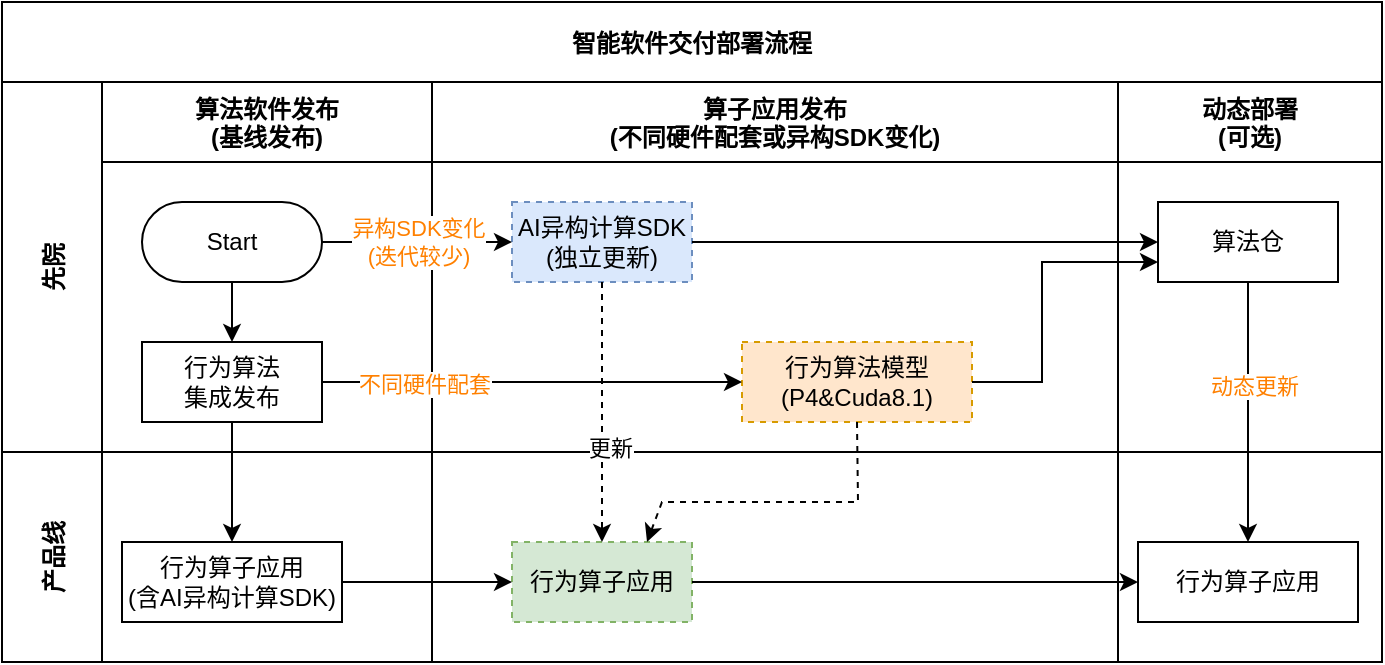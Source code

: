 <mxfile version="17.1.2" type="github">
  <diagram id="kgpKYQtTHZ0yAKxKKP6v" name="Page-1">
    <mxGraphModel dx="1038" dy="580" grid="0" gridSize="10" guides="1" tooltips="1" connect="1" arrows="1" fold="1" page="1" pageScale="1" pageWidth="850" pageHeight="1100" math="0" shadow="0">
      <root>
        <mxCell id="0" />
        <mxCell id="1" parent="0" />
        <mxCell id="3nuBFxr9cyL0pnOWT2aG-1" value="智能软件交付部署流程" style="shape=table;childLayout=tableLayout;startSize=40;collapsible=0;recursiveResize=0;expand=0;fillColor=none;fontStyle=1" parent="1" vertex="1">
          <mxGeometry x="80" y="70" width="690" height="330" as="geometry" />
        </mxCell>
        <mxCell id="3nuBFxr9cyL0pnOWT2aG-2" value="" style="edgeStyle=orthogonalEdgeStyle;rounded=0;orthogonalLoop=1;jettySize=auto;html=1;" parent="3nuBFxr9cyL0pnOWT2aG-1" source="3nuBFxr9cyL0pnOWT2aG-7" target="3nuBFxr9cyL0pnOWT2aG-17" edge="1">
          <mxGeometry relative="1" as="geometry" />
        </mxCell>
        <mxCell id="3nuBFxr9cyL0pnOWT2aG-3" value="先院" style="shape=tableRow;horizontal=0;swimlaneHead=0;swimlaneBody=0;top=0;left=0;bottom=0;right=0;fillColor=none;points=[[0,0.5],[1,0.5]];portConstraint=eastwest;startSize=50;collapsible=0;recursiveResize=0;expand=0;fontStyle=1;" parent="3nuBFxr9cyL0pnOWT2aG-1" vertex="1">
          <mxGeometry y="40" width="690" height="185" as="geometry" />
        </mxCell>
        <mxCell id="3nuBFxr9cyL0pnOWT2aG-4" value="算法软件发布&#xa;(基线发布)" style="swimlane;swimlaneHead=0;swimlaneBody=0;connectable=0;fillColor=none;startSize=40;collapsible=0;recursiveResize=0;expand=0;fontStyle=1;" parent="3nuBFxr9cyL0pnOWT2aG-3" vertex="1">
          <mxGeometry x="50" width="165" height="185" as="geometry">
            <mxRectangle width="165" height="185" as="alternateBounds" />
          </mxGeometry>
        </mxCell>
        <mxCell id="3nuBFxr9cyL0pnOWT2aG-5" style="edgeStyle=orthogonalEdgeStyle;rounded=0;orthogonalLoop=1;jettySize=auto;html=1;" parent="3nuBFxr9cyL0pnOWT2aG-4" source="3nuBFxr9cyL0pnOWT2aG-6" target="3nuBFxr9cyL0pnOWT2aG-7" edge="1">
          <mxGeometry relative="1" as="geometry" />
        </mxCell>
        <mxCell id="3nuBFxr9cyL0pnOWT2aG-6" value="Start" style="rounded=1;whiteSpace=wrap;html=1;arcSize=50;" parent="3nuBFxr9cyL0pnOWT2aG-4" vertex="1">
          <mxGeometry x="20" y="60" width="90" height="40" as="geometry" />
        </mxCell>
        <mxCell id="3nuBFxr9cyL0pnOWT2aG-7" value="行为算法&lt;br&gt;集成发布" style="rounded=0;whiteSpace=wrap;html=1;" parent="3nuBFxr9cyL0pnOWT2aG-4" vertex="1">
          <mxGeometry x="20" y="130" width="90" height="40" as="geometry" />
        </mxCell>
        <mxCell id="3nuBFxr9cyL0pnOWT2aG-8" value="算子应用发布&#xa;(不同硬件配套或异构SDK变化)" style="swimlane;swimlaneHead=0;swimlaneBody=0;connectable=0;fillColor=none;startSize=40;collapsible=0;recursiveResize=0;expand=0;fontStyle=1;" parent="3nuBFxr9cyL0pnOWT2aG-3" vertex="1">
          <mxGeometry x="215" width="343" height="185" as="geometry">
            <mxRectangle width="343" height="185" as="alternateBounds" />
          </mxGeometry>
        </mxCell>
        <mxCell id="3nuBFxr9cyL0pnOWT2aG-9" value="AI异构计算SDK&lt;br&gt;(独立更新)" style="rounded=0;whiteSpace=wrap;html=1;dashed=1;fillColor=#dae8fc;strokeColor=#6c8ebf;" parent="3nuBFxr9cyL0pnOWT2aG-8" vertex="1">
          <mxGeometry x="40" y="60" width="90" height="40" as="geometry" />
        </mxCell>
        <mxCell id="fMINtGCbqzZVNf0ZRUMN-2" value="行为算法模型&lt;br&gt;(P4&amp;amp;Cuda8.1)" style="rounded=0;whiteSpace=wrap;html=1;fillColor=#ffe6cc;strokeColor=#d79b00;dashed=1;" vertex="1" parent="3nuBFxr9cyL0pnOWT2aG-8">
          <mxGeometry x="155" y="130" width="115" height="40" as="geometry" />
        </mxCell>
        <mxCell id="3nuBFxr9cyL0pnOWT2aG-11" value="动态部署&#xa;(可选)" style="swimlane;swimlaneHead=0;swimlaneBody=0;connectable=0;fillColor=none;startSize=40;collapsible=0;recursiveResize=0;expand=0;fontStyle=1;" parent="3nuBFxr9cyL0pnOWT2aG-3" vertex="1">
          <mxGeometry x="558" width="132" height="185" as="geometry">
            <mxRectangle width="132" height="185" as="alternateBounds" />
          </mxGeometry>
        </mxCell>
        <mxCell id="3nuBFxr9cyL0pnOWT2aG-13" value="算法仓" style="rounded=0;whiteSpace=wrap;html=1;" parent="3nuBFxr9cyL0pnOWT2aG-11" vertex="1">
          <mxGeometry x="20" y="60" width="90" height="40" as="geometry" />
        </mxCell>
        <mxCell id="3nuBFxr9cyL0pnOWT2aG-24" value="&lt;font color=&quot;#ff8000&quot;&gt;异构SDK变化&lt;br&gt;(迭代较少)&lt;br&gt;&lt;/font&gt;" style="edgeStyle=orthogonalEdgeStyle;rounded=0;orthogonalLoop=1;jettySize=auto;html=1;exitX=1;exitY=0.5;exitDx=0;exitDy=0;" parent="3nuBFxr9cyL0pnOWT2aG-3" source="3nuBFxr9cyL0pnOWT2aG-6" target="3nuBFxr9cyL0pnOWT2aG-9" edge="1">
          <mxGeometry relative="1" as="geometry">
            <Array as="points">
              <mxPoint x="210" y="80" />
              <mxPoint x="210" y="80" />
            </Array>
          </mxGeometry>
        </mxCell>
        <mxCell id="fMINtGCbqzZVNf0ZRUMN-12" value="" style="endArrow=classic;html=1;rounded=0;exitX=1;exitY=0.5;exitDx=0;exitDy=0;entryX=0;entryY=0.5;entryDx=0;entryDy=0;" edge="1" parent="3nuBFxr9cyL0pnOWT2aG-3" source="3nuBFxr9cyL0pnOWT2aG-7" target="fMINtGCbqzZVNf0ZRUMN-2">
          <mxGeometry width="50" height="50" relative="1" as="geometry">
            <mxPoint x="160" y="390" as="sourcePoint" />
            <mxPoint x="210" y="340" as="targetPoint" />
          </mxGeometry>
        </mxCell>
        <mxCell id="fMINtGCbqzZVNf0ZRUMN-13" value="&lt;font color=&quot;#ff8000&quot;&gt;不同硬件配套&lt;/font&gt;" style="edgeLabel;html=1;align=center;verticalAlign=middle;resizable=0;points=[];" vertex="1" connectable="0" parent="fMINtGCbqzZVNf0ZRUMN-12">
          <mxGeometry x="-0.518" y="-1" relative="1" as="geometry">
            <mxPoint as="offset" />
          </mxGeometry>
        </mxCell>
        <mxCell id="fMINtGCbqzZVNf0ZRUMN-18" value="" style="endArrow=classic;html=1;rounded=0;fontColor=#FF8000;exitX=1;exitY=0.5;exitDx=0;exitDy=0;entryX=0;entryY=0.5;entryDx=0;entryDy=0;" edge="1" parent="3nuBFxr9cyL0pnOWT2aG-3" source="3nuBFxr9cyL0pnOWT2aG-9" target="3nuBFxr9cyL0pnOWT2aG-13">
          <mxGeometry width="50" height="50" relative="1" as="geometry">
            <mxPoint x="540" y="400" as="sourcePoint" />
            <mxPoint x="590" y="350" as="targetPoint" />
          </mxGeometry>
        </mxCell>
        <mxCell id="fMINtGCbqzZVNf0ZRUMN-19" value="" style="endArrow=classic;html=1;rounded=0;fontColor=#FF8000;exitX=1;exitY=0.5;exitDx=0;exitDy=0;entryX=0;entryY=0.75;entryDx=0;entryDy=0;" edge="1" parent="3nuBFxr9cyL0pnOWT2aG-3" source="fMINtGCbqzZVNf0ZRUMN-2" target="3nuBFxr9cyL0pnOWT2aG-13">
          <mxGeometry width="50" height="50" relative="1" as="geometry">
            <mxPoint x="540" y="420" as="sourcePoint" />
            <mxPoint x="590" y="370" as="targetPoint" />
            <Array as="points">
              <mxPoint x="520" y="150" />
              <mxPoint x="520" y="90" />
            </Array>
          </mxGeometry>
        </mxCell>
        <mxCell id="3nuBFxr9cyL0pnOWT2aG-15" value="产品线" style="shape=tableRow;horizontal=0;swimlaneHead=0;swimlaneBody=0;top=0;left=0;bottom=0;right=0;fillColor=none;points=[[0,0.5],[1,0.5]];portConstraint=eastwest;startSize=50;collapsible=0;recursiveResize=0;expand=0;fontStyle=1;" parent="3nuBFxr9cyL0pnOWT2aG-1" vertex="1">
          <mxGeometry y="225" width="690" height="105" as="geometry" />
        </mxCell>
        <mxCell id="3nuBFxr9cyL0pnOWT2aG-16" value="" style="swimlane;swimlaneHead=0;swimlaneBody=0;connectable=0;fillColor=none;startSize=0;collapsible=0;recursiveResize=0;expand=0;fontStyle=1;" parent="3nuBFxr9cyL0pnOWT2aG-15" vertex="1">
          <mxGeometry x="50" width="165" height="105" as="geometry">
            <mxRectangle width="165" height="105" as="alternateBounds" />
          </mxGeometry>
        </mxCell>
        <mxCell id="3nuBFxr9cyL0pnOWT2aG-17" value="行为算子应用&lt;br&gt;(含AI异构计算SDK)" style="rounded=0;whiteSpace=wrap;html=1;" parent="3nuBFxr9cyL0pnOWT2aG-16" vertex="1">
          <mxGeometry x="10" y="45" width="110" height="40" as="geometry" />
        </mxCell>
        <mxCell id="3nuBFxr9cyL0pnOWT2aG-18" value="" style="swimlane;swimlaneHead=0;swimlaneBody=0;connectable=0;fillColor=none;startSize=0;collapsible=0;recursiveResize=0;expand=0;fontStyle=1;" parent="3nuBFxr9cyL0pnOWT2aG-15" vertex="1">
          <mxGeometry x="215" width="343" height="105" as="geometry">
            <mxRectangle width="343" height="105" as="alternateBounds" />
          </mxGeometry>
        </mxCell>
        <mxCell id="3nuBFxr9cyL0pnOWT2aG-20" value="行为算子应用" style="rounded=0;whiteSpace=wrap;html=1;fillColor=#d5e8d4;strokeColor=#82b366;dashed=1;" parent="3nuBFxr9cyL0pnOWT2aG-18" vertex="1">
          <mxGeometry x="40" y="45" width="90" height="40" as="geometry" />
        </mxCell>
        <mxCell id="3nuBFxr9cyL0pnOWT2aG-23" value="" style="swimlane;swimlaneHead=0;swimlaneBody=0;connectable=0;fillColor=none;startSize=0;collapsible=0;recursiveResize=0;expand=0;fontStyle=1;" parent="3nuBFxr9cyL0pnOWT2aG-15" vertex="1">
          <mxGeometry x="558" width="132" height="105" as="geometry">
            <mxRectangle width="132" height="105" as="alternateBounds" />
          </mxGeometry>
        </mxCell>
        <mxCell id="fMINtGCbqzZVNf0ZRUMN-20" value="行为算子应用" style="rounded=0;whiteSpace=wrap;html=1;" vertex="1" parent="3nuBFxr9cyL0pnOWT2aG-23">
          <mxGeometry x="10" y="45" width="110" height="40" as="geometry" />
        </mxCell>
        <mxCell id="fMINtGCbqzZVNf0ZRUMN-4" value="" style="endArrow=classic;html=1;rounded=0;exitX=1;exitY=0.5;exitDx=0;exitDy=0;entryX=0;entryY=0.5;entryDx=0;entryDy=0;" edge="1" parent="3nuBFxr9cyL0pnOWT2aG-15" source="3nuBFxr9cyL0pnOWT2aG-17" target="3nuBFxr9cyL0pnOWT2aG-20">
          <mxGeometry width="50" height="50" relative="1" as="geometry">
            <mxPoint x="230" y="170" as="sourcePoint" />
            <mxPoint x="280" y="120" as="targetPoint" />
          </mxGeometry>
        </mxCell>
        <mxCell id="fMINtGCbqzZVNf0ZRUMN-23" value="" style="endArrow=classic;html=1;rounded=0;fontColor=#FF8000;entryX=0;entryY=0.5;entryDx=0;entryDy=0;exitX=1;exitY=0.5;exitDx=0;exitDy=0;" edge="1" parent="3nuBFxr9cyL0pnOWT2aG-15" source="3nuBFxr9cyL0pnOWT2aG-20" target="fMINtGCbqzZVNf0ZRUMN-20">
          <mxGeometry width="50" height="50" relative="1" as="geometry">
            <mxPoint x="370" y="195" as="sourcePoint" />
            <mxPoint x="420" y="145" as="targetPoint" />
          </mxGeometry>
        </mxCell>
        <mxCell id="fMINtGCbqzZVNf0ZRUMN-6" value="" style="endArrow=classic;html=1;rounded=0;exitX=0.5;exitY=1;exitDx=0;exitDy=0;entryX=0.5;entryY=0;entryDx=0;entryDy=0;dashed=1;" edge="1" parent="3nuBFxr9cyL0pnOWT2aG-1" source="3nuBFxr9cyL0pnOWT2aG-9" target="3nuBFxr9cyL0pnOWT2aG-20">
          <mxGeometry width="50" height="50" relative="1" as="geometry">
            <mxPoint x="50" y="420" as="sourcePoint" />
            <mxPoint x="100" y="370" as="targetPoint" />
          </mxGeometry>
        </mxCell>
        <mxCell id="fMINtGCbqzZVNf0ZRUMN-10" value="更新" style="edgeLabel;html=1;align=center;verticalAlign=middle;resizable=0;points=[];" vertex="1" connectable="0" parent="fMINtGCbqzZVNf0ZRUMN-6">
          <mxGeometry x="0.279" y="4" relative="1" as="geometry">
            <mxPoint as="offset" />
          </mxGeometry>
        </mxCell>
        <mxCell id="fMINtGCbqzZVNf0ZRUMN-15" value="" style="endArrow=classic;html=1;rounded=0;dashed=1;fontColor=#FF8000;exitX=0.5;exitY=1;exitDx=0;exitDy=0;entryX=0.75;entryY=0;entryDx=0;entryDy=0;" edge="1" parent="3nuBFxr9cyL0pnOWT2aG-1" source="fMINtGCbqzZVNf0ZRUMN-2" target="3nuBFxr9cyL0pnOWT2aG-20">
          <mxGeometry width="50" height="50" relative="1" as="geometry">
            <mxPoint x="390" y="410" as="sourcePoint" />
            <mxPoint x="320" y="260" as="targetPoint" />
            <Array as="points">
              <mxPoint x="428" y="250" />
              <mxPoint x="330" y="250" />
            </Array>
          </mxGeometry>
        </mxCell>
        <mxCell id="3nuBFxr9cyL0pnOWT2aG-12" style="edgeStyle=orthogonalEdgeStyle;rounded=0;orthogonalLoop=1;jettySize=auto;html=1;" parent="3nuBFxr9cyL0pnOWT2aG-1" source="3nuBFxr9cyL0pnOWT2aG-13" target="fMINtGCbqzZVNf0ZRUMN-20" edge="1">
          <mxGeometry relative="1" as="geometry">
            <mxPoint x="623" y="160" as="targetPoint" />
          </mxGeometry>
        </mxCell>
        <mxCell id="fMINtGCbqzZVNf0ZRUMN-21" value="动态更新" style="edgeLabel;html=1;align=center;verticalAlign=middle;resizable=0;points=[];fontColor=#FF8000;" vertex="1" connectable="0" parent="3nuBFxr9cyL0pnOWT2aG-12">
          <mxGeometry x="-0.209" y="3" relative="1" as="geometry">
            <mxPoint as="offset" />
          </mxGeometry>
        </mxCell>
      </root>
    </mxGraphModel>
  </diagram>
</mxfile>
